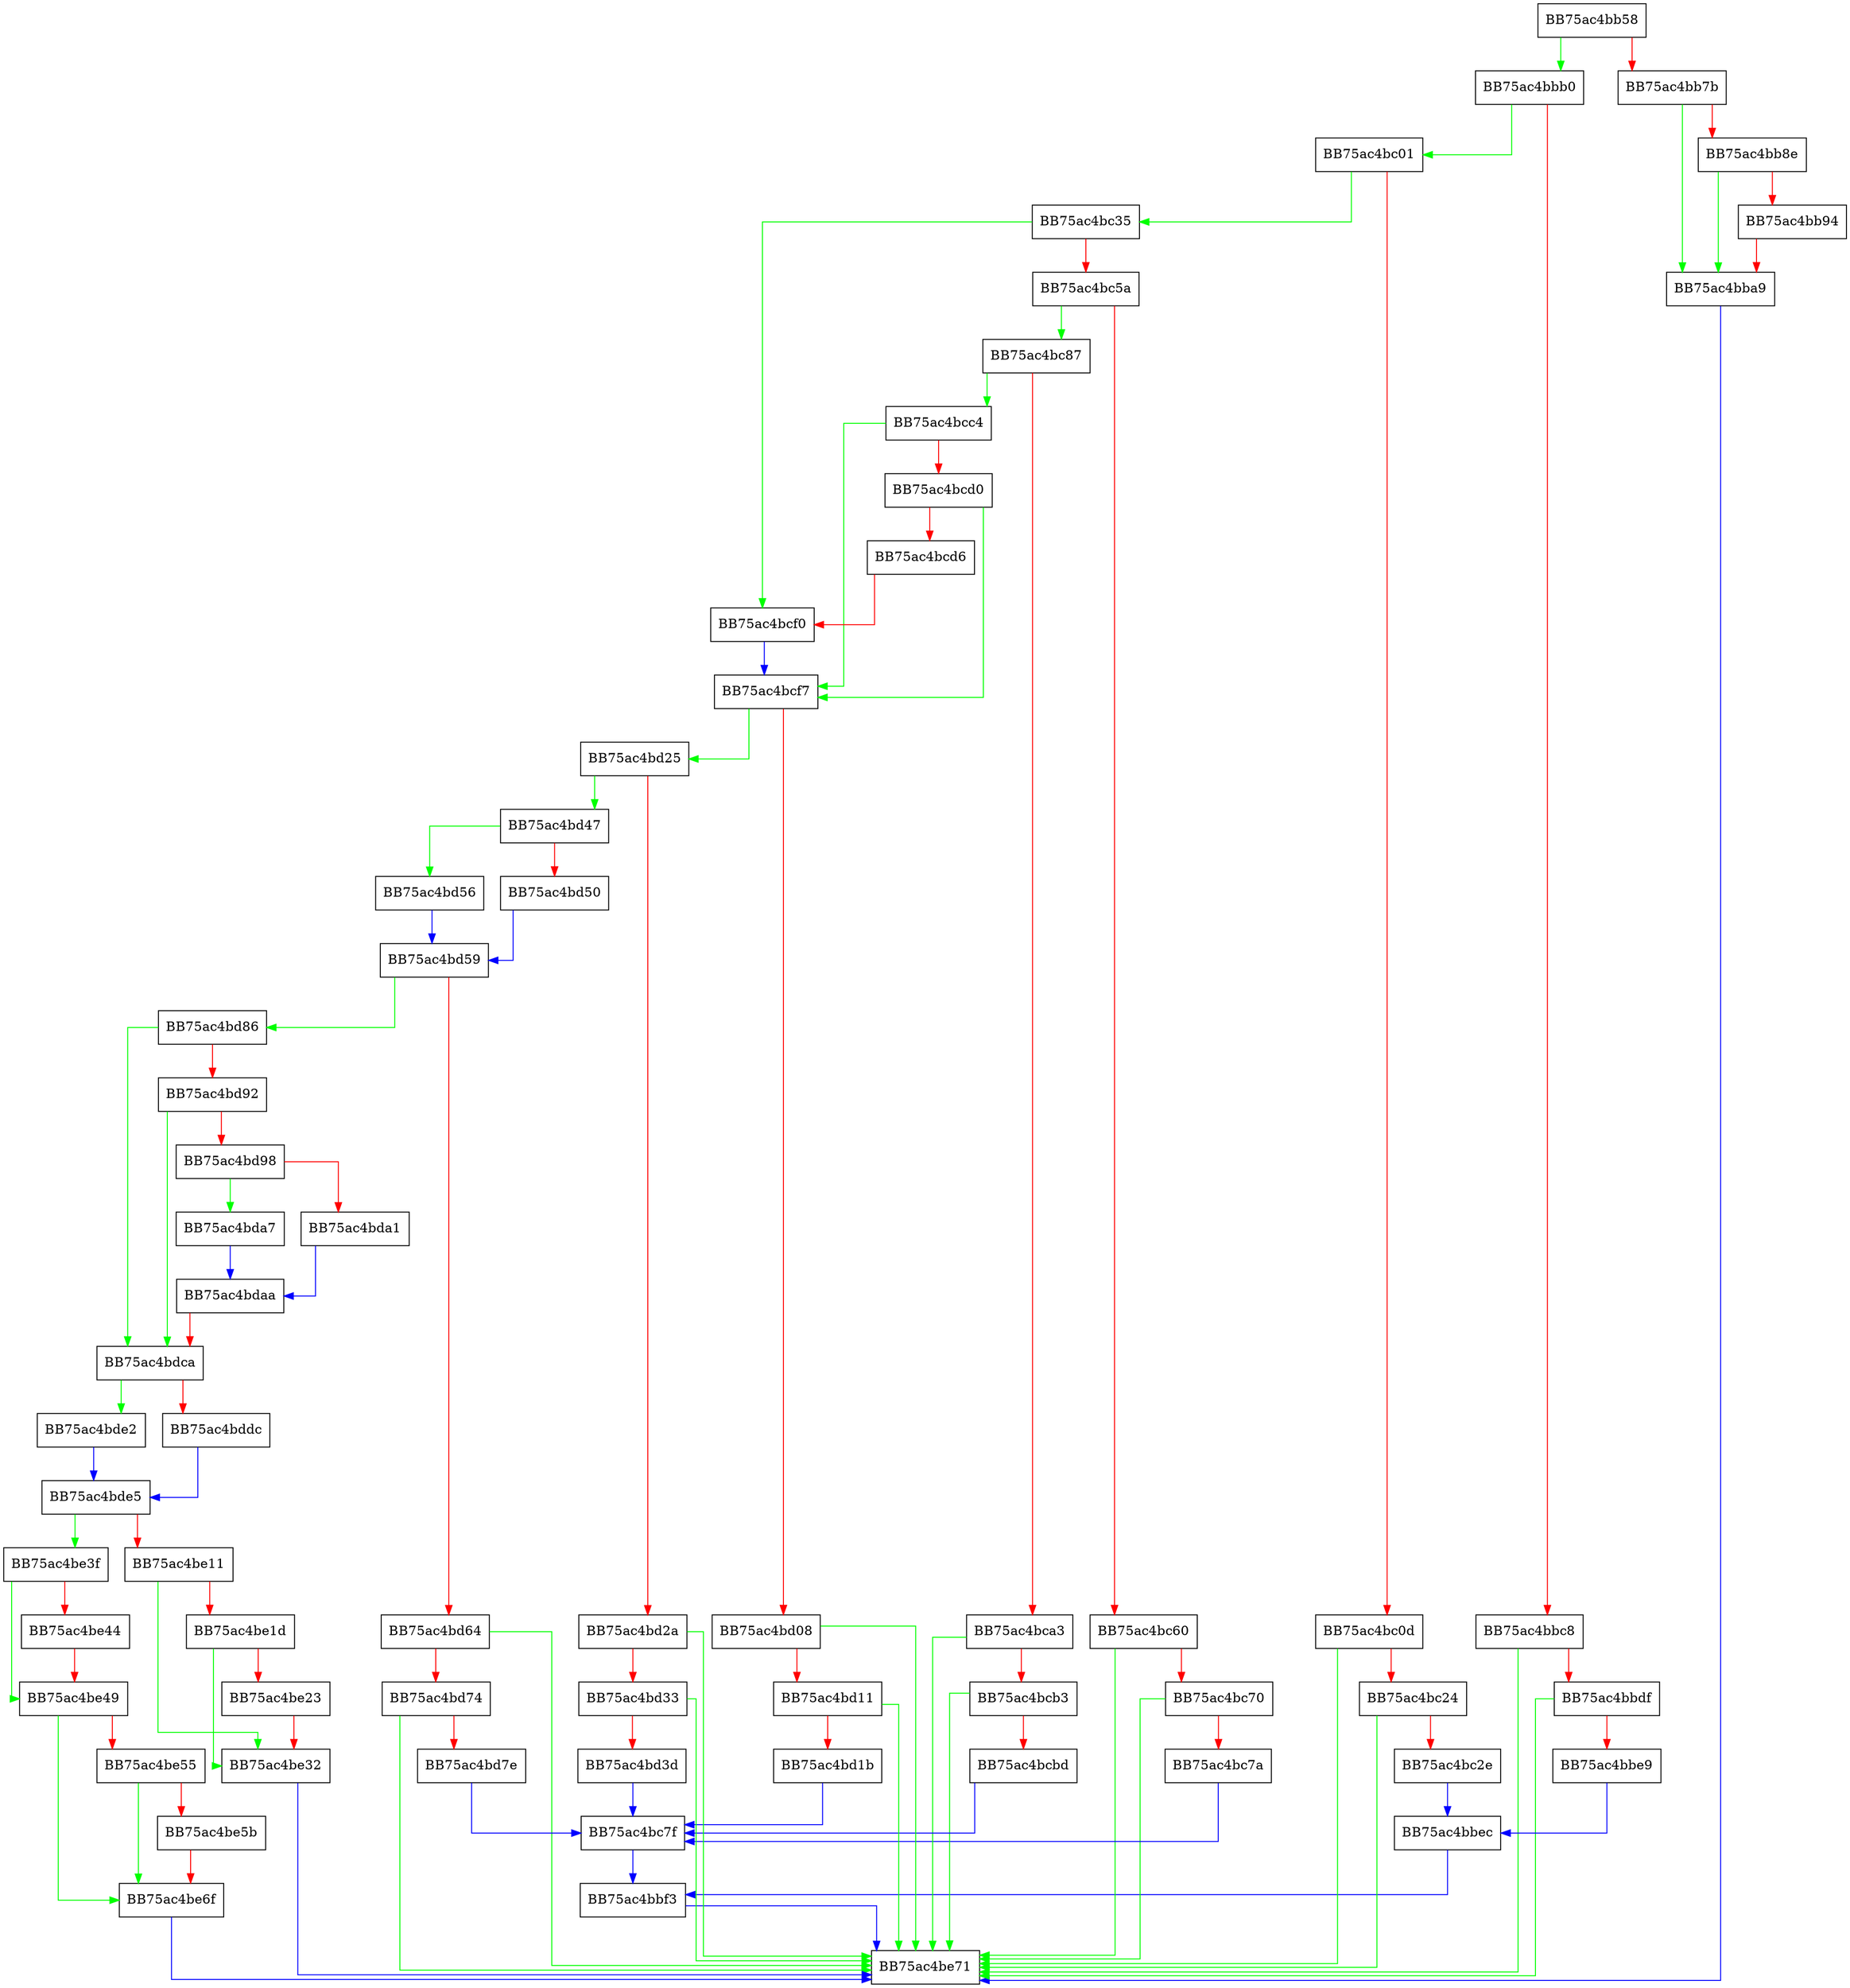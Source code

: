 digraph ProcessCidxHeader {
  node [shape="box"];
  graph [splines=ortho];
  BB75ac4bb58 -> BB75ac4bbb0 [color="green"];
  BB75ac4bb58 -> BB75ac4bb7b [color="red"];
  BB75ac4bb7b -> BB75ac4bba9 [color="green"];
  BB75ac4bb7b -> BB75ac4bb8e [color="red"];
  BB75ac4bb8e -> BB75ac4bba9 [color="green"];
  BB75ac4bb8e -> BB75ac4bb94 [color="red"];
  BB75ac4bb94 -> BB75ac4bba9 [color="red"];
  BB75ac4bba9 -> BB75ac4be71 [color="blue"];
  BB75ac4bbb0 -> BB75ac4bc01 [color="green"];
  BB75ac4bbb0 -> BB75ac4bbc8 [color="red"];
  BB75ac4bbc8 -> BB75ac4be71 [color="green"];
  BB75ac4bbc8 -> BB75ac4bbdf [color="red"];
  BB75ac4bbdf -> BB75ac4be71 [color="green"];
  BB75ac4bbdf -> BB75ac4bbe9 [color="red"];
  BB75ac4bbe9 -> BB75ac4bbec [color="blue"];
  BB75ac4bbec -> BB75ac4bbf3 [color="blue"];
  BB75ac4bbf3 -> BB75ac4be71 [color="blue"];
  BB75ac4bc01 -> BB75ac4bc35 [color="green"];
  BB75ac4bc01 -> BB75ac4bc0d [color="red"];
  BB75ac4bc0d -> BB75ac4be71 [color="green"];
  BB75ac4bc0d -> BB75ac4bc24 [color="red"];
  BB75ac4bc24 -> BB75ac4be71 [color="green"];
  BB75ac4bc24 -> BB75ac4bc2e [color="red"];
  BB75ac4bc2e -> BB75ac4bbec [color="blue"];
  BB75ac4bc35 -> BB75ac4bcf0 [color="green"];
  BB75ac4bc35 -> BB75ac4bc5a [color="red"];
  BB75ac4bc5a -> BB75ac4bc87 [color="green"];
  BB75ac4bc5a -> BB75ac4bc60 [color="red"];
  BB75ac4bc60 -> BB75ac4be71 [color="green"];
  BB75ac4bc60 -> BB75ac4bc70 [color="red"];
  BB75ac4bc70 -> BB75ac4be71 [color="green"];
  BB75ac4bc70 -> BB75ac4bc7a [color="red"];
  BB75ac4bc7a -> BB75ac4bc7f [color="blue"];
  BB75ac4bc7f -> BB75ac4bbf3 [color="blue"];
  BB75ac4bc87 -> BB75ac4bcc4 [color="green"];
  BB75ac4bc87 -> BB75ac4bca3 [color="red"];
  BB75ac4bca3 -> BB75ac4be71 [color="green"];
  BB75ac4bca3 -> BB75ac4bcb3 [color="red"];
  BB75ac4bcb3 -> BB75ac4be71 [color="green"];
  BB75ac4bcb3 -> BB75ac4bcbd [color="red"];
  BB75ac4bcbd -> BB75ac4bc7f [color="blue"];
  BB75ac4bcc4 -> BB75ac4bcf7 [color="green"];
  BB75ac4bcc4 -> BB75ac4bcd0 [color="red"];
  BB75ac4bcd0 -> BB75ac4bcf7 [color="green"];
  BB75ac4bcd0 -> BB75ac4bcd6 [color="red"];
  BB75ac4bcd6 -> BB75ac4bcf0 [color="red"];
  BB75ac4bcf0 -> BB75ac4bcf7 [color="blue"];
  BB75ac4bcf7 -> BB75ac4bd25 [color="green"];
  BB75ac4bcf7 -> BB75ac4bd08 [color="red"];
  BB75ac4bd08 -> BB75ac4be71 [color="green"];
  BB75ac4bd08 -> BB75ac4bd11 [color="red"];
  BB75ac4bd11 -> BB75ac4be71 [color="green"];
  BB75ac4bd11 -> BB75ac4bd1b [color="red"];
  BB75ac4bd1b -> BB75ac4bc7f [color="blue"];
  BB75ac4bd25 -> BB75ac4bd47 [color="green"];
  BB75ac4bd25 -> BB75ac4bd2a [color="red"];
  BB75ac4bd2a -> BB75ac4be71 [color="green"];
  BB75ac4bd2a -> BB75ac4bd33 [color="red"];
  BB75ac4bd33 -> BB75ac4be71 [color="green"];
  BB75ac4bd33 -> BB75ac4bd3d [color="red"];
  BB75ac4bd3d -> BB75ac4bc7f [color="blue"];
  BB75ac4bd47 -> BB75ac4bd56 [color="green"];
  BB75ac4bd47 -> BB75ac4bd50 [color="red"];
  BB75ac4bd50 -> BB75ac4bd59 [color="blue"];
  BB75ac4bd56 -> BB75ac4bd59 [color="blue"];
  BB75ac4bd59 -> BB75ac4bd86 [color="green"];
  BB75ac4bd59 -> BB75ac4bd64 [color="red"];
  BB75ac4bd64 -> BB75ac4be71 [color="green"];
  BB75ac4bd64 -> BB75ac4bd74 [color="red"];
  BB75ac4bd74 -> BB75ac4be71 [color="green"];
  BB75ac4bd74 -> BB75ac4bd7e [color="red"];
  BB75ac4bd7e -> BB75ac4bc7f [color="blue"];
  BB75ac4bd86 -> BB75ac4bdca [color="green"];
  BB75ac4bd86 -> BB75ac4bd92 [color="red"];
  BB75ac4bd92 -> BB75ac4bdca [color="green"];
  BB75ac4bd92 -> BB75ac4bd98 [color="red"];
  BB75ac4bd98 -> BB75ac4bda7 [color="green"];
  BB75ac4bd98 -> BB75ac4bda1 [color="red"];
  BB75ac4bda1 -> BB75ac4bdaa [color="blue"];
  BB75ac4bda7 -> BB75ac4bdaa [color="blue"];
  BB75ac4bdaa -> BB75ac4bdca [color="red"];
  BB75ac4bdca -> BB75ac4bde2 [color="green"];
  BB75ac4bdca -> BB75ac4bddc [color="red"];
  BB75ac4bddc -> BB75ac4bde5 [color="blue"];
  BB75ac4bde2 -> BB75ac4bde5 [color="blue"];
  BB75ac4bde5 -> BB75ac4be3f [color="green"];
  BB75ac4bde5 -> BB75ac4be11 [color="red"];
  BB75ac4be11 -> BB75ac4be32 [color="green"];
  BB75ac4be11 -> BB75ac4be1d [color="red"];
  BB75ac4be1d -> BB75ac4be32 [color="green"];
  BB75ac4be1d -> BB75ac4be23 [color="red"];
  BB75ac4be23 -> BB75ac4be32 [color="red"];
  BB75ac4be32 -> BB75ac4be71 [color="blue"];
  BB75ac4be3f -> BB75ac4be49 [color="green"];
  BB75ac4be3f -> BB75ac4be44 [color="red"];
  BB75ac4be44 -> BB75ac4be49 [color="red"];
  BB75ac4be49 -> BB75ac4be6f [color="green"];
  BB75ac4be49 -> BB75ac4be55 [color="red"];
  BB75ac4be55 -> BB75ac4be6f [color="green"];
  BB75ac4be55 -> BB75ac4be5b [color="red"];
  BB75ac4be5b -> BB75ac4be6f [color="red"];
  BB75ac4be6f -> BB75ac4be71 [color="blue"];
}